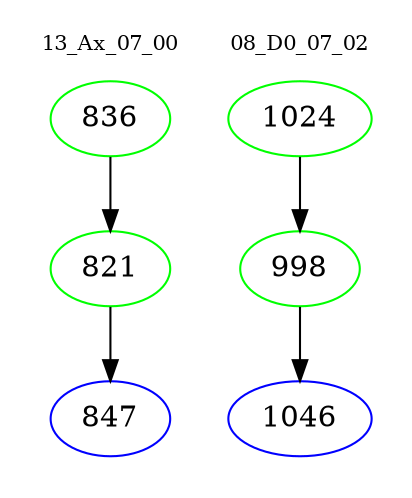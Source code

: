 digraph{
subgraph cluster_0 {
color = white
label = "13_Ax_07_00";
fontsize=10;
T0_836 [label="836", color="green"]
T0_836 -> T0_821 [color="black"]
T0_821 [label="821", color="green"]
T0_821 -> T0_847 [color="black"]
T0_847 [label="847", color="blue"]
}
subgraph cluster_1 {
color = white
label = "08_D0_07_02";
fontsize=10;
T1_1024 [label="1024", color="green"]
T1_1024 -> T1_998 [color="black"]
T1_998 [label="998", color="green"]
T1_998 -> T1_1046 [color="black"]
T1_1046 [label="1046", color="blue"]
}
}
